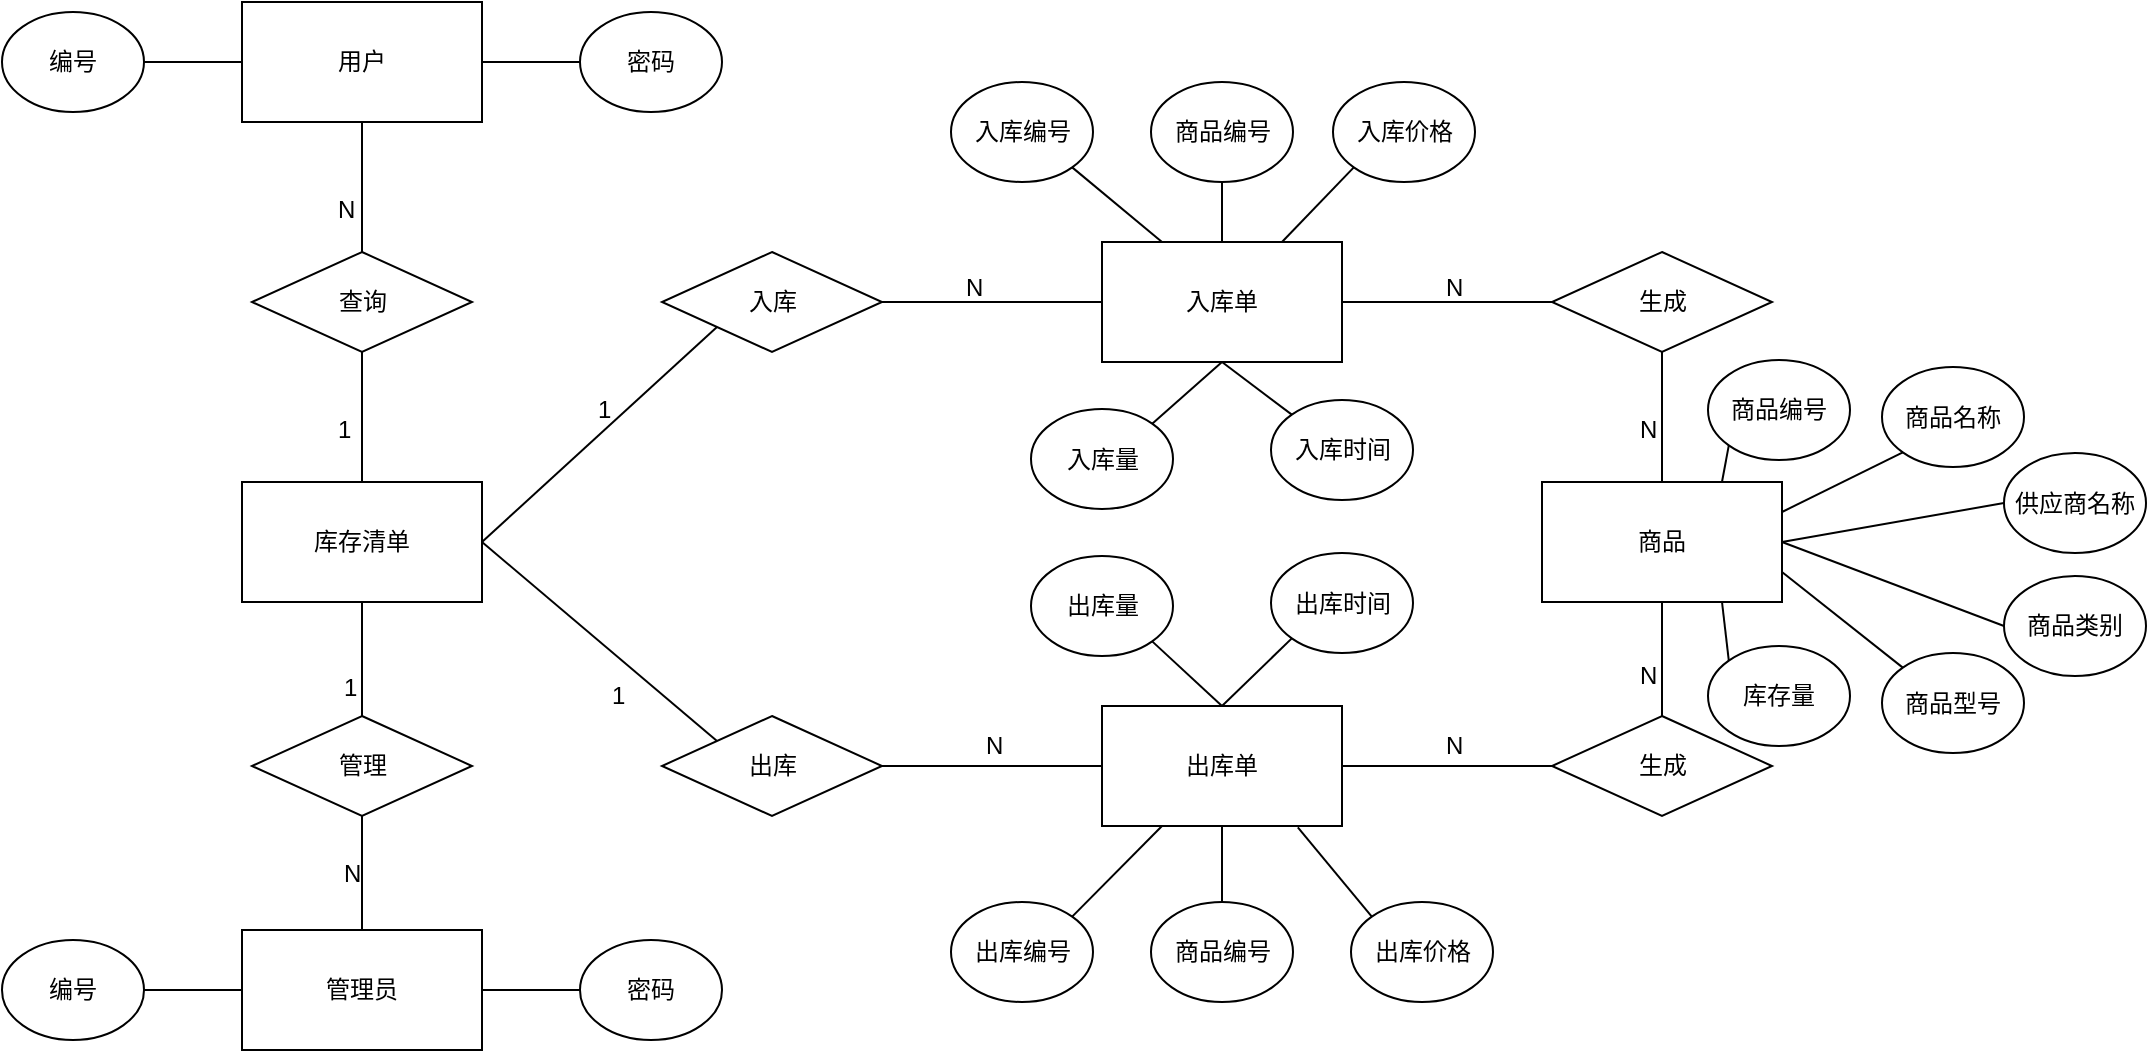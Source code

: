 <mxfile version="10.6.1" type="github"><diagram id="y7-rqvAqi34IoUZuoy3y" name="Page-1"><mxGraphModel dx="988" dy="474" grid="1" gridSize="10" guides="1" tooltips="1" connect="1" arrows="1" fold="1" page="1" pageScale="1" pageWidth="827" pageHeight="1169" math="0" shadow="0"><root><mxCell id="0"/><mxCell id="1" parent="0"/><mxCell id="v_Aba9WM82ncytjUtgTs-1" value="用户" style="rounded=0;whiteSpace=wrap;html=1;" vertex="1" parent="1"><mxGeometry x="130" y="160" width="120" height="60" as="geometry"/></mxCell><mxCell id="v_Aba9WM82ncytjUtgTs-3" value="查询" style="shape=rhombus;html=1;dashed=0;whitespace=wrap;perimeter=rhombusPerimeter;" vertex="1" parent="1"><mxGeometry x="135" y="285" width="110" height="50" as="geometry"/></mxCell><mxCell id="v_Aba9WM82ncytjUtgTs-4" value="库存清单" style="rounded=0;whiteSpace=wrap;html=1;" vertex="1" parent="1"><mxGeometry x="130" y="400" width="120" height="60" as="geometry"/></mxCell><mxCell id="v_Aba9WM82ncytjUtgTs-5" value="管理员" style="rounded=0;whiteSpace=wrap;html=1;" vertex="1" parent="1"><mxGeometry x="130" y="624" width="120" height="60" as="geometry"/></mxCell><mxCell id="v_Aba9WM82ncytjUtgTs-6" value="管理" style="shape=rhombus;html=1;dashed=0;whitespace=wrap;perimeter=rhombusPerimeter;" vertex="1" parent="1"><mxGeometry x="135" y="517" width="110" height="50" as="geometry"/></mxCell><mxCell id="v_Aba9WM82ncytjUtgTs-7" value="" style="endArrow=none;html=1;exitX=0.5;exitY=0;exitDx=0;exitDy=0;entryX=0.5;entryY=1;entryDx=0;entryDy=0;" edge="1" parent="1" source="v_Aba9WM82ncytjUtgTs-5" target="v_Aba9WM82ncytjUtgTs-6"><mxGeometry width="50" height="50" relative="1" as="geometry"><mxPoint x="130" y="620" as="sourcePoint"/><mxPoint x="250" y="580" as="targetPoint"/></mxGeometry></mxCell><mxCell id="v_Aba9WM82ncytjUtgTs-8" value="" style="endArrow=none;html=1;exitX=0.5;exitY=0;exitDx=0;exitDy=0;entryX=0.5;entryY=1;entryDx=0;entryDy=0;" edge="1" parent="1" source="v_Aba9WM82ncytjUtgTs-6" target="v_Aba9WM82ncytjUtgTs-4"><mxGeometry width="50" height="50" relative="1" as="geometry"><mxPoint x="300" y="520" as="sourcePoint"/><mxPoint x="350" y="470" as="targetPoint"/></mxGeometry></mxCell><mxCell id="v_Aba9WM82ncytjUtgTs-9" value="" style="endArrow=none;html=1;exitX=0.5;exitY=0;exitDx=0;exitDy=0;entryX=0.5;entryY=1;entryDx=0;entryDy=0;" edge="1" parent="1" source="v_Aba9WM82ncytjUtgTs-4" target="v_Aba9WM82ncytjUtgTs-3"><mxGeometry width="50" height="50" relative="1" as="geometry"><mxPoint x="80" y="370" as="sourcePoint"/><mxPoint x="130" y="320" as="targetPoint"/></mxGeometry></mxCell><mxCell id="v_Aba9WM82ncytjUtgTs-12" value="" style="endArrow=none;html=1;exitX=0.5;exitY=0;exitDx=0;exitDy=0;entryX=0.5;entryY=1;entryDx=0;entryDy=0;" edge="1" parent="1" source="v_Aba9WM82ncytjUtgTs-3" target="v_Aba9WM82ncytjUtgTs-1"><mxGeometry width="50" height="50" relative="1" as="geometry"><mxPoint x="270" y="280" as="sourcePoint"/><mxPoint x="320" y="230" as="targetPoint"/></mxGeometry></mxCell><mxCell id="v_Aba9WM82ncytjUtgTs-13" value="N" style="text;html=1;resizable=0;points=[];autosize=1;align=left;verticalAlign=top;spacingTop=-4;" vertex="1" parent="1"><mxGeometry x="176" y="254" width="20" height="20" as="geometry"/></mxCell><mxCell id="v_Aba9WM82ncytjUtgTs-14" value="1" style="text;html=1;resizable=0;points=[];autosize=1;align=left;verticalAlign=top;spacingTop=-4;" vertex="1" parent="1"><mxGeometry x="176" y="364" width="20" height="20" as="geometry"/></mxCell><mxCell id="v_Aba9WM82ncytjUtgTs-15" value="1" style="text;html=1;resizable=0;points=[];autosize=1;align=left;verticalAlign=top;spacingTop=-4;" vertex="1" parent="1"><mxGeometry x="179" y="493" width="20" height="20" as="geometry"/></mxCell><mxCell id="v_Aba9WM82ncytjUtgTs-16" value="N" style="text;html=1;resizable=0;points=[];autosize=1;align=left;verticalAlign=top;spacingTop=-4;" vertex="1" parent="1"><mxGeometry x="179" y="585.5" width="20" height="20" as="geometry"/></mxCell><mxCell id="v_Aba9WM82ncytjUtgTs-17" value="入库" style="shape=rhombus;html=1;dashed=0;whitespace=wrap;perimeter=rhombusPerimeter;" vertex="1" parent="1"><mxGeometry x="340" y="285" width="110" height="50" as="geometry"/></mxCell><mxCell id="v_Aba9WM82ncytjUtgTs-18" value="出库" style="shape=rhombus;html=1;dashed=0;whitespace=wrap;perimeter=rhombusPerimeter;" vertex="1" parent="1"><mxGeometry x="340" y="517" width="110" height="50" as="geometry"/></mxCell><mxCell id="v_Aba9WM82ncytjUtgTs-19" value="" style="endArrow=none;html=1;exitX=1;exitY=0.5;exitDx=0;exitDy=0;entryX=0;entryY=1;entryDx=0;entryDy=0;" edge="1" parent="1" source="v_Aba9WM82ncytjUtgTs-4" target="v_Aba9WM82ncytjUtgTs-17"><mxGeometry width="50" height="50" relative="1" as="geometry"><mxPoint x="310" y="450" as="sourcePoint"/><mxPoint x="360" y="400" as="targetPoint"/></mxGeometry></mxCell><mxCell id="v_Aba9WM82ncytjUtgTs-20" value="" style="endArrow=none;html=1;exitX=1;exitY=0.5;exitDx=0;exitDy=0;entryX=0;entryY=0;entryDx=0;entryDy=0;" edge="1" parent="1" source="v_Aba9WM82ncytjUtgTs-4" target="v_Aba9WM82ncytjUtgTs-18"><mxGeometry width="50" height="50" relative="1" as="geometry"><mxPoint x="290" y="500" as="sourcePoint"/><mxPoint x="340" y="450" as="targetPoint"/></mxGeometry></mxCell><mxCell id="v_Aba9WM82ncytjUtgTs-21" value="入库单" style="rounded=0;whiteSpace=wrap;html=1;" vertex="1" parent="1"><mxGeometry x="560" y="280" width="120" height="60" as="geometry"/></mxCell><mxCell id="v_Aba9WM82ncytjUtgTs-22" value="出库单" style="rounded=0;whiteSpace=wrap;html=1;" vertex="1" parent="1"><mxGeometry x="560" y="512" width="120" height="60" as="geometry"/></mxCell><mxCell id="v_Aba9WM82ncytjUtgTs-23" value="" style="endArrow=none;html=1;exitX=1;exitY=0.5;exitDx=0;exitDy=0;entryX=0;entryY=0.5;entryDx=0;entryDy=0;" edge="1" parent="1" source="v_Aba9WM82ncytjUtgTs-18" target="v_Aba9WM82ncytjUtgTs-22"><mxGeometry width="50" height="50" relative="1" as="geometry"><mxPoint x="490" y="630" as="sourcePoint"/><mxPoint x="540" y="580" as="targetPoint"/></mxGeometry></mxCell><mxCell id="v_Aba9WM82ncytjUtgTs-24" value="" style="endArrow=none;html=1;exitX=1;exitY=0.5;exitDx=0;exitDy=0;entryX=0;entryY=0.5;entryDx=0;entryDy=0;" edge="1" parent="1" source="v_Aba9WM82ncytjUtgTs-17" target="v_Aba9WM82ncytjUtgTs-21"><mxGeometry width="50" height="50" relative="1" as="geometry"><mxPoint x="480" y="400" as="sourcePoint"/><mxPoint x="530" y="350" as="targetPoint"/></mxGeometry></mxCell><mxCell id="v_Aba9WM82ncytjUtgTs-25" value="商品" style="rounded=0;whiteSpace=wrap;html=1;" vertex="1" parent="1"><mxGeometry x="780" y="400" width="120" height="60" as="geometry"/></mxCell><mxCell id="v_Aba9WM82ncytjUtgTs-26" value="生成" style="shape=rhombus;html=1;dashed=0;whitespace=wrap;perimeter=rhombusPerimeter;" vertex="1" parent="1"><mxGeometry x="785" y="285" width="110" height="50" as="geometry"/></mxCell><mxCell id="v_Aba9WM82ncytjUtgTs-27" value="生成" style="shape=rhombus;html=1;dashed=0;whitespace=wrap;perimeter=rhombusPerimeter;" vertex="1" parent="1"><mxGeometry x="785" y="517" width="110" height="50" as="geometry"/></mxCell><mxCell id="v_Aba9WM82ncytjUtgTs-28" value="" style="endArrow=none;html=1;exitX=1;exitY=0.5;exitDx=0;exitDy=0;entryX=0;entryY=0.5;entryDx=0;entryDy=0;" edge="1" parent="1" source="v_Aba9WM82ncytjUtgTs-22" target="v_Aba9WM82ncytjUtgTs-27"><mxGeometry width="50" height="50" relative="1" as="geometry"><mxPoint x="740" y="570" as="sourcePoint"/><mxPoint x="790" y="520" as="targetPoint"/></mxGeometry></mxCell><mxCell id="v_Aba9WM82ncytjUtgTs-29" value="" style="endArrow=none;html=1;entryX=0.5;entryY=1;entryDx=0;entryDy=0;exitX=0.5;exitY=0;exitDx=0;exitDy=0;" edge="1" parent="1" source="v_Aba9WM82ncytjUtgTs-27" target="v_Aba9WM82ncytjUtgTs-25"><mxGeometry width="50" height="50" relative="1" as="geometry"><mxPoint x="790" y="640" as="sourcePoint"/><mxPoint x="840" y="590" as="targetPoint"/></mxGeometry></mxCell><mxCell id="v_Aba9WM82ncytjUtgTs-30" value="" style="endArrow=none;html=1;exitX=1;exitY=0.5;exitDx=0;exitDy=0;entryX=0;entryY=0.5;entryDx=0;entryDy=0;" edge="1" parent="1" source="v_Aba9WM82ncytjUtgTs-21" target="v_Aba9WM82ncytjUtgTs-26"><mxGeometry width="50" height="50" relative="1" as="geometry"><mxPoint x="700" y="430" as="sourcePoint"/><mxPoint x="750" y="380" as="targetPoint"/></mxGeometry></mxCell><mxCell id="v_Aba9WM82ncytjUtgTs-31" value="" style="endArrow=none;html=1;entryX=0.5;entryY=1;entryDx=0;entryDy=0;exitX=0.5;exitY=0;exitDx=0;exitDy=0;" edge="1" parent="1" source="v_Aba9WM82ncytjUtgTs-25" target="v_Aba9WM82ncytjUtgTs-26"><mxGeometry width="50" height="50" relative="1" as="geometry"><mxPoint x="660" y="440" as="sourcePoint"/><mxPoint x="710" y="390" as="targetPoint"/></mxGeometry></mxCell><mxCell id="v_Aba9WM82ncytjUtgTs-33" value="1" style="text;html=1;resizable=0;points=[];autosize=1;align=left;verticalAlign=top;spacingTop=-4;" vertex="1" parent="1"><mxGeometry x="306" y="354" width="20" height="20" as="geometry"/></mxCell><mxCell id="v_Aba9WM82ncytjUtgTs-34" value="N" style="text;html=1;resizable=0;points=[];autosize=1;align=left;verticalAlign=top;spacingTop=-4;" vertex="1" parent="1"><mxGeometry x="490" y="293" width="20" height="20" as="geometry"/></mxCell><mxCell id="v_Aba9WM82ncytjUtgTs-35" value="1" style="text;html=1;resizable=0;points=[];autosize=1;align=left;verticalAlign=top;spacingTop=-4;" vertex="1" parent="1"><mxGeometry x="313" y="497" width="20" height="20" as="geometry"/></mxCell><mxCell id="v_Aba9WM82ncytjUtgTs-36" value="N" style="text;html=1;resizable=0;points=[];autosize=1;align=left;verticalAlign=top;spacingTop=-4;" vertex="1" parent="1"><mxGeometry x="500" y="522" width="20" height="20" as="geometry"/></mxCell><mxCell id="v_Aba9WM82ncytjUtgTs-37" value="N" style="text;html=1;resizable=0;points=[];autosize=1;align=left;verticalAlign=top;spacingTop=-4;" vertex="1" parent="1"><mxGeometry x="730" y="293" width="20" height="20" as="geometry"/></mxCell><mxCell id="v_Aba9WM82ncytjUtgTs-38" value="N" style="text;html=1;resizable=0;points=[];autosize=1;align=left;verticalAlign=top;spacingTop=-4;" vertex="1" parent="1"><mxGeometry x="826.5" y="364" width="20" height="20" as="geometry"/></mxCell><mxCell id="v_Aba9WM82ncytjUtgTs-39" value="N" style="text;html=1;resizable=0;points=[];autosize=1;align=left;verticalAlign=top;spacingTop=-4;" vertex="1" parent="1"><mxGeometry x="826.5" y="487" width="20" height="20" as="geometry"/></mxCell><mxCell id="v_Aba9WM82ncytjUtgTs-40" value="N" style="text;html=1;resizable=0;points=[];autosize=1;align=left;verticalAlign=top;spacingTop=-4;" vertex="1" parent="1"><mxGeometry x="730" y="522" width="20" height="20" as="geometry"/></mxCell><mxCell id="v_Aba9WM82ncytjUtgTs-41" value="编号" style="ellipse;whiteSpace=wrap;html=1;" vertex="1" parent="1"><mxGeometry x="10" y="165" width="71" height="50" as="geometry"/></mxCell><mxCell id="v_Aba9WM82ncytjUtgTs-42" value="密码" style="ellipse;whiteSpace=wrap;html=1;" vertex="1" parent="1"><mxGeometry x="299" y="165" width="71" height="50" as="geometry"/></mxCell><mxCell id="v_Aba9WM82ncytjUtgTs-43" value="" style="endArrow=none;html=1;exitX=1;exitY=0.5;exitDx=0;exitDy=0;entryX=0;entryY=0.5;entryDx=0;entryDy=0;" edge="1" parent="1" source="v_Aba9WM82ncytjUtgTs-41" target="v_Aba9WM82ncytjUtgTs-1"><mxGeometry width="50" height="50" relative="1" as="geometry"><mxPoint x="90" y="280" as="sourcePoint"/><mxPoint x="140" y="230" as="targetPoint"/></mxGeometry></mxCell><mxCell id="v_Aba9WM82ncytjUtgTs-44" value="" style="endArrow=none;html=1;exitX=1;exitY=0.5;exitDx=0;exitDy=0;entryX=0;entryY=0.5;entryDx=0;entryDy=0;" edge="1" parent="1" source="v_Aba9WM82ncytjUtgTs-1" target="v_Aba9WM82ncytjUtgTs-42"><mxGeometry width="50" height="50" relative="1" as="geometry"><mxPoint x="300" y="260" as="sourcePoint"/><mxPoint x="350" y="210" as="targetPoint"/></mxGeometry></mxCell><mxCell id="v_Aba9WM82ncytjUtgTs-45" value="密码" style="ellipse;whiteSpace=wrap;html=1;" vertex="1" parent="1"><mxGeometry x="299" y="629" width="71" height="50" as="geometry"/></mxCell><mxCell id="v_Aba9WM82ncytjUtgTs-46" value="编号" style="ellipse;whiteSpace=wrap;html=1;" vertex="1" parent="1"><mxGeometry x="10" y="629" width="71" height="50" as="geometry"/></mxCell><mxCell id="v_Aba9WM82ncytjUtgTs-47" value="" style="endArrow=none;html=1;exitX=1;exitY=0.5;exitDx=0;exitDy=0;entryX=0;entryY=0.5;entryDx=0;entryDy=0;" edge="1" parent="1" source="v_Aba9WM82ncytjUtgTs-46" target="v_Aba9WM82ncytjUtgTs-5"><mxGeometry width="50" height="50" relative="1" as="geometry"><mxPoint x="120" y="670" as="sourcePoint"/><mxPoint x="170" y="620" as="targetPoint"/></mxGeometry></mxCell><mxCell id="v_Aba9WM82ncytjUtgTs-48" value="" style="endArrow=none;html=1;exitX=1;exitY=0.5;exitDx=0;exitDy=0;entryX=0;entryY=0.5;entryDx=0;entryDy=0;" edge="1" parent="1" source="v_Aba9WM82ncytjUtgTs-5" target="v_Aba9WM82ncytjUtgTs-45"><mxGeometry width="50" height="50" relative="1" as="geometry"><mxPoint x="270" y="730" as="sourcePoint"/><mxPoint x="320" y="680" as="targetPoint"/></mxGeometry></mxCell><mxCell id="v_Aba9WM82ncytjUtgTs-50" value="入库编号" style="ellipse;whiteSpace=wrap;html=1;" vertex="1" parent="1"><mxGeometry x="484.5" y="200" width="71" height="50" as="geometry"/></mxCell><mxCell id="v_Aba9WM82ncytjUtgTs-51" value="商品编号" style="ellipse;whiteSpace=wrap;html=1;" vertex="1" parent="1"><mxGeometry x="584.5" y="200" width="71" height="50" as="geometry"/></mxCell><mxCell id="v_Aba9WM82ncytjUtgTs-52" value="入库价格" style="ellipse;whiteSpace=wrap;html=1;" vertex="1" parent="1"><mxGeometry x="675.5" y="200" width="71" height="50" as="geometry"/></mxCell><mxCell id="v_Aba9WM82ncytjUtgTs-53" value="入库量" style="ellipse;whiteSpace=wrap;html=1;" vertex="1" parent="1"><mxGeometry x="524.5" y="363.5" width="71" height="50" as="geometry"/></mxCell><mxCell id="v_Aba9WM82ncytjUtgTs-54" value="入库时间" style="ellipse;whiteSpace=wrap;html=1;" vertex="1" parent="1"><mxGeometry x="644.5" y="359" width="71" height="50" as="geometry"/></mxCell><mxCell id="v_Aba9WM82ncytjUtgTs-55" value="" style="endArrow=none;html=1;exitX=1;exitY=1;exitDx=0;exitDy=0;entryX=0.25;entryY=0;entryDx=0;entryDy=0;" edge="1" parent="1" source="v_Aba9WM82ncytjUtgTs-50" target="v_Aba9WM82ncytjUtgTs-21"><mxGeometry width="50" height="50" relative="1" as="geometry"><mxPoint x="500" y="380" as="sourcePoint"/><mxPoint x="550" y="330" as="targetPoint"/></mxGeometry></mxCell><mxCell id="v_Aba9WM82ncytjUtgTs-56" value="" style="endArrow=none;html=1;exitX=0.5;exitY=0;exitDx=0;exitDy=0;entryX=0.5;entryY=1;entryDx=0;entryDy=0;" edge="1" parent="1" source="v_Aba9WM82ncytjUtgTs-21" target="v_Aba9WM82ncytjUtgTs-51"><mxGeometry width="50" height="50" relative="1" as="geometry"><mxPoint x="610" y="320" as="sourcePoint"/><mxPoint x="620" y="260" as="targetPoint"/></mxGeometry></mxCell><mxCell id="v_Aba9WM82ncytjUtgTs-57" value="" style="endArrow=none;html=1;entryX=0;entryY=1;entryDx=0;entryDy=0;exitX=0.75;exitY=0;exitDx=0;exitDy=0;" edge="1" parent="1" source="v_Aba9WM82ncytjUtgTs-21" target="v_Aba9WM82ncytjUtgTs-52"><mxGeometry width="50" height="50" relative="1" as="geometry"><mxPoint x="640" y="310" as="sourcePoint"/><mxPoint x="690" y="260" as="targetPoint"/></mxGeometry></mxCell><mxCell id="v_Aba9WM82ncytjUtgTs-58" value="" style="endArrow=none;html=1;exitX=1;exitY=0;exitDx=0;exitDy=0;entryX=0.5;entryY=1;entryDx=0;entryDy=0;" edge="1" parent="1" source="v_Aba9WM82ncytjUtgTs-53" target="v_Aba9WM82ncytjUtgTs-21"><mxGeometry width="50" height="50" relative="1" as="geometry"><mxPoint x="560" y="420" as="sourcePoint"/><mxPoint x="610" y="370" as="targetPoint"/></mxGeometry></mxCell><mxCell id="v_Aba9WM82ncytjUtgTs-59" value="" style="endArrow=none;html=1;exitX=0.5;exitY=1;exitDx=0;exitDy=0;entryX=0;entryY=0;entryDx=0;entryDy=0;" edge="1" parent="1" source="v_Aba9WM82ncytjUtgTs-21" target="v_Aba9WM82ncytjUtgTs-54"><mxGeometry width="50" height="50" relative="1" as="geometry"><mxPoint x="600" y="460" as="sourcePoint"/><mxPoint x="650" y="410" as="targetPoint"/></mxGeometry></mxCell><mxCell id="v_Aba9WM82ncytjUtgTs-60" value="出库编号" style="ellipse;whiteSpace=wrap;html=1;" vertex="1" parent="1"><mxGeometry x="484.5" y="610" width="71" height="50" as="geometry"/></mxCell><mxCell id="v_Aba9WM82ncytjUtgTs-61" value="商品编号" style="ellipse;whiteSpace=wrap;html=1;" vertex="1" parent="1"><mxGeometry x="584.5" y="610" width="71" height="50" as="geometry"/></mxCell><mxCell id="v_Aba9WM82ncytjUtgTs-62" value="出库价格" style="ellipse;whiteSpace=wrap;html=1;" vertex="1" parent="1"><mxGeometry x="684.5" y="610" width="71" height="50" as="geometry"/></mxCell><mxCell id="v_Aba9WM82ncytjUtgTs-63" value="出库量" style="ellipse;whiteSpace=wrap;html=1;" vertex="1" parent="1"><mxGeometry x="524.5" y="437" width="71" height="50" as="geometry"/></mxCell><mxCell id="v_Aba9WM82ncytjUtgTs-64" value="出库时间" style="ellipse;whiteSpace=wrap;html=1;" vertex="1" parent="1"><mxGeometry x="644.5" y="435.5" width="71" height="50" as="geometry"/></mxCell><mxCell id="v_Aba9WM82ncytjUtgTs-65" value="" style="endArrow=none;html=1;entryX=0.5;entryY=0;entryDx=0;entryDy=0;exitX=1;exitY=1;exitDx=0;exitDy=0;" edge="1" parent="1" source="v_Aba9WM82ncytjUtgTs-63" target="v_Aba9WM82ncytjUtgTs-22"><mxGeometry width="50" height="50" relative="1" as="geometry"><mxPoint x="560" y="510" as="sourcePoint"/><mxPoint x="610" y="460" as="targetPoint"/></mxGeometry></mxCell><mxCell id="v_Aba9WM82ncytjUtgTs-66" value="" style="endArrow=none;html=1;exitX=0.5;exitY=0;exitDx=0;exitDy=0;entryX=0;entryY=1;entryDx=0;entryDy=0;" edge="1" parent="1" source="v_Aba9WM82ncytjUtgTs-22" target="v_Aba9WM82ncytjUtgTs-64"><mxGeometry width="50" height="50" relative="1" as="geometry"><mxPoint x="640" y="530" as="sourcePoint"/><mxPoint x="690" y="480" as="targetPoint"/></mxGeometry></mxCell><mxCell id="v_Aba9WM82ncytjUtgTs-67" value="" style="endArrow=none;html=1;exitX=1;exitY=0;exitDx=0;exitDy=0;entryX=0.25;entryY=1;entryDx=0;entryDy=0;" edge="1" parent="1" source="v_Aba9WM82ncytjUtgTs-60" target="v_Aba9WM82ncytjUtgTs-22"><mxGeometry width="50" height="50" relative="1" as="geometry"><mxPoint x="500" y="650" as="sourcePoint"/><mxPoint x="550" y="600" as="targetPoint"/></mxGeometry></mxCell><mxCell id="v_Aba9WM82ncytjUtgTs-68" value="" style="endArrow=none;html=1;entryX=0.5;entryY=1;entryDx=0;entryDy=0;exitX=0.5;exitY=0;exitDx=0;exitDy=0;" edge="1" parent="1" source="v_Aba9WM82ncytjUtgTs-61" target="v_Aba9WM82ncytjUtgTs-22"><mxGeometry width="50" height="50" relative="1" as="geometry"><mxPoint x="560" y="680" as="sourcePoint"/><mxPoint x="610" y="630" as="targetPoint"/></mxGeometry></mxCell><mxCell id="v_Aba9WM82ncytjUtgTs-70" value="" style="endArrow=none;html=1;entryX=0.816;entryY=1.012;entryDx=0;entryDy=0;entryPerimeter=0;exitX=0;exitY=0;exitDx=0;exitDy=0;" edge="1" parent="1" source="v_Aba9WM82ncytjUtgTs-62" target="v_Aba9WM82ncytjUtgTs-22"><mxGeometry width="50" height="50" relative="1" as="geometry"><mxPoint x="720" y="750" as="sourcePoint"/><mxPoint x="770" y="700" as="targetPoint"/></mxGeometry></mxCell><mxCell id="v_Aba9WM82ncytjUtgTs-71" value="商品编号" style="ellipse;whiteSpace=wrap;html=1;" vertex="1" parent="1"><mxGeometry x="863" y="339" width="71" height="50" as="geometry"/></mxCell><mxCell id="v_Aba9WM82ncytjUtgTs-72" value="商品名称" style="ellipse;whiteSpace=wrap;html=1;" vertex="1" parent="1"><mxGeometry x="950" y="342.5" width="71" height="50" as="geometry"/></mxCell><mxCell id="v_Aba9WM82ncytjUtgTs-73" value="供应商名称" style="ellipse;whiteSpace=wrap;html=1;" vertex="1" parent="1"><mxGeometry x="1011" y="385.5" width="71" height="50" as="geometry"/></mxCell><mxCell id="v_Aba9WM82ncytjUtgTs-74" value="商品类别" style="ellipse;whiteSpace=wrap;html=1;" vertex="1" parent="1"><mxGeometry x="1011" y="447" width="71" height="50" as="geometry"/></mxCell><mxCell id="v_Aba9WM82ncytjUtgTs-75" value="商品型号" style="ellipse;whiteSpace=wrap;html=1;" vertex="1" parent="1"><mxGeometry x="950" y="485.5" width="71" height="50" as="geometry"/></mxCell><mxCell id="v_Aba9WM82ncytjUtgTs-76" value="库存量" style="ellipse;whiteSpace=wrap;html=1;" vertex="1" parent="1"><mxGeometry x="863" y="482" width="71" height="50" as="geometry"/></mxCell><mxCell id="v_Aba9WM82ncytjUtgTs-77" value="" style="endArrow=none;html=1;exitX=0.75;exitY=0;exitDx=0;exitDy=0;entryX=0;entryY=1;entryDx=0;entryDy=0;" edge="1" parent="1" source="v_Aba9WM82ncytjUtgTs-25" target="v_Aba9WM82ncytjUtgTs-71"><mxGeometry width="50" height="50" relative="1" as="geometry"><mxPoint x="950" y="440" as="sourcePoint"/><mxPoint x="1000" y="390" as="targetPoint"/></mxGeometry></mxCell><mxCell id="v_Aba9WM82ncytjUtgTs-78" value="" style="endArrow=none;html=1;exitX=0.75;exitY=1;exitDx=0;exitDy=0;entryX=0;entryY=0;entryDx=0;entryDy=0;" edge="1" parent="1" source="v_Aba9WM82ncytjUtgTs-25" target="v_Aba9WM82ncytjUtgTs-76"><mxGeometry width="50" height="50" relative="1" as="geometry"><mxPoint x="970" y="450" as="sourcePoint"/><mxPoint x="1020" y="400" as="targetPoint"/></mxGeometry></mxCell><mxCell id="v_Aba9WM82ncytjUtgTs-79" value="" style="endArrow=none;html=1;exitX=1;exitY=0.25;exitDx=0;exitDy=0;entryX=0;entryY=1;entryDx=0;entryDy=0;" edge="1" parent="1" source="v_Aba9WM82ncytjUtgTs-25" target="v_Aba9WM82ncytjUtgTs-72"><mxGeometry width="50" height="50" relative="1" as="geometry"><mxPoint x="980" y="460" as="sourcePoint"/><mxPoint x="1030" y="410" as="targetPoint"/></mxGeometry></mxCell><mxCell id="v_Aba9WM82ncytjUtgTs-80" value="" style="endArrow=none;html=1;exitX=1;exitY=0.75;exitDx=0;exitDy=0;entryX=0;entryY=0;entryDx=0;entryDy=0;" edge="1" parent="1" source="v_Aba9WM82ncytjUtgTs-25" target="v_Aba9WM82ncytjUtgTs-75"><mxGeometry width="50" height="50" relative="1" as="geometry"><mxPoint x="950" y="470" as="sourcePoint"/><mxPoint x="1000" y="420" as="targetPoint"/></mxGeometry></mxCell><mxCell id="v_Aba9WM82ncytjUtgTs-81" value="" style="endArrow=none;html=1;entryX=0;entryY=0.5;entryDx=0;entryDy=0;" edge="1" parent="1" target="v_Aba9WM82ncytjUtgTs-74"><mxGeometry width="50" height="50" relative="1" as="geometry"><mxPoint x="900" y="430" as="sourcePoint"/><mxPoint x="1010" y="420" as="targetPoint"/></mxGeometry></mxCell><mxCell id="v_Aba9WM82ncytjUtgTs-82" value="" style="endArrow=none;html=1;exitX=1;exitY=0.5;exitDx=0;exitDy=0;entryX=0;entryY=0.5;entryDx=0;entryDy=0;" edge="1" parent="1" source="v_Aba9WM82ncytjUtgTs-25" target="v_Aba9WM82ncytjUtgTs-73"><mxGeometry width="50" height="50" relative="1" as="geometry"><mxPoint x="900" y="630" as="sourcePoint"/><mxPoint x="950" y="580" as="targetPoint"/></mxGeometry></mxCell></root></mxGraphModel></diagram></mxfile>